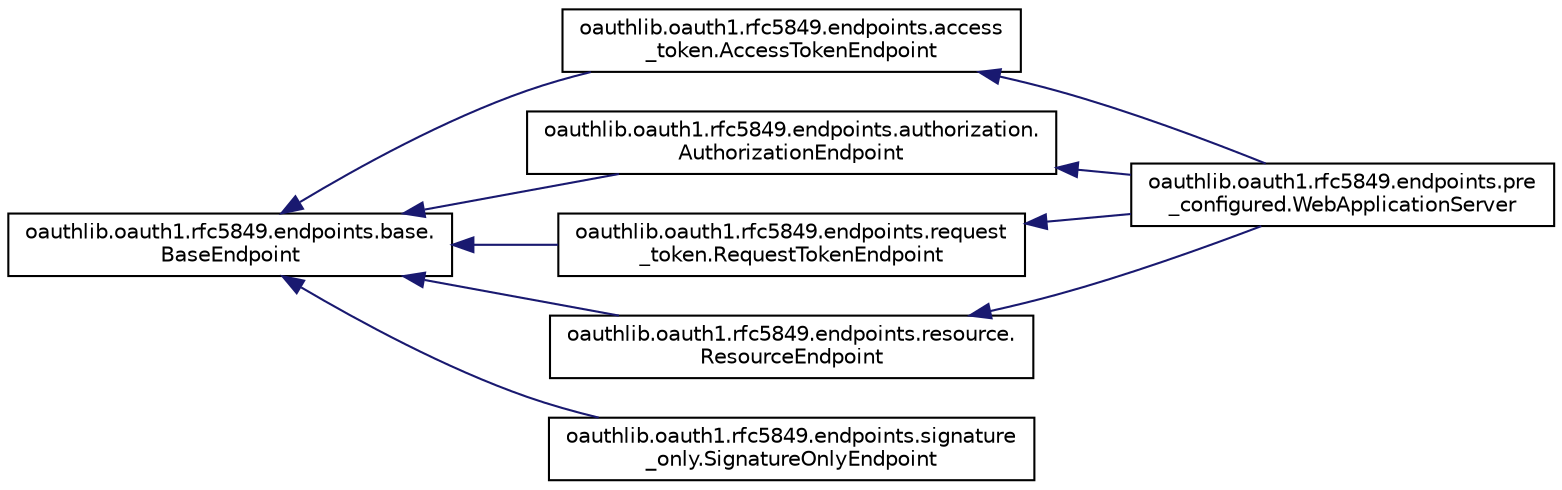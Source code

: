 digraph "Graphical Class Hierarchy"
{
 // LATEX_PDF_SIZE
  edge [fontname="Helvetica",fontsize="10",labelfontname="Helvetica",labelfontsize="10"];
  node [fontname="Helvetica",fontsize="10",shape=record];
  rankdir="LR";
  Node0 [label="oauthlib.oauth1.rfc5849.endpoints.base.\lBaseEndpoint",height=0.2,width=0.4,color="black", fillcolor="white", style="filled",URL="$classoauthlib_1_1oauth1_1_1rfc5849_1_1endpoints_1_1base_1_1BaseEndpoint.html",tooltip=" "];
  Node0 -> Node1 [dir="back",color="midnightblue",fontsize="10",style="solid",fontname="Helvetica"];
  Node1 [label="oauthlib.oauth1.rfc5849.endpoints.access\l_token.AccessTokenEndpoint",height=0.2,width=0.4,color="black", fillcolor="white", style="filled",URL="$classoauthlib_1_1oauth1_1_1rfc5849_1_1endpoints_1_1access__token_1_1AccessTokenEndpoint.html",tooltip=" "];
  Node1 -> Node2 [dir="back",color="midnightblue",fontsize="10",style="solid",fontname="Helvetica"];
  Node2 [label="oauthlib.oauth1.rfc5849.endpoints.pre\l_configured.WebApplicationServer",height=0.2,width=0.4,color="black", fillcolor="white", style="filled",URL="$classoauthlib_1_1oauth1_1_1rfc5849_1_1endpoints_1_1pre__configured_1_1WebApplicationServer.html",tooltip=" "];
  Node0 -> Node3 [dir="back",color="midnightblue",fontsize="10",style="solid",fontname="Helvetica"];
  Node3 [label="oauthlib.oauth1.rfc5849.endpoints.authorization.\lAuthorizationEndpoint",height=0.2,width=0.4,color="black", fillcolor="white", style="filled",URL="$classoauthlib_1_1oauth1_1_1rfc5849_1_1endpoints_1_1authorization_1_1AuthorizationEndpoint.html",tooltip=" "];
  Node3 -> Node2 [dir="back",color="midnightblue",fontsize="10",style="solid",fontname="Helvetica"];
  Node0 -> Node4 [dir="back",color="midnightblue",fontsize="10",style="solid",fontname="Helvetica"];
  Node4 [label="oauthlib.oauth1.rfc5849.endpoints.request\l_token.RequestTokenEndpoint",height=0.2,width=0.4,color="black", fillcolor="white", style="filled",URL="$classoauthlib_1_1oauth1_1_1rfc5849_1_1endpoints_1_1request__token_1_1RequestTokenEndpoint.html",tooltip=" "];
  Node4 -> Node2 [dir="back",color="midnightblue",fontsize="10",style="solid",fontname="Helvetica"];
  Node0 -> Node5 [dir="back",color="midnightblue",fontsize="10",style="solid",fontname="Helvetica"];
  Node5 [label="oauthlib.oauth1.rfc5849.endpoints.resource.\lResourceEndpoint",height=0.2,width=0.4,color="black", fillcolor="white", style="filled",URL="$classoauthlib_1_1oauth1_1_1rfc5849_1_1endpoints_1_1resource_1_1ResourceEndpoint.html",tooltip=" "];
  Node5 -> Node2 [dir="back",color="midnightblue",fontsize="10",style="solid",fontname="Helvetica"];
  Node0 -> Node6 [dir="back",color="midnightblue",fontsize="10",style="solid",fontname="Helvetica"];
  Node6 [label="oauthlib.oauth1.rfc5849.endpoints.signature\l_only.SignatureOnlyEndpoint",height=0.2,width=0.4,color="black", fillcolor="white", style="filled",URL="$classoauthlib_1_1oauth1_1_1rfc5849_1_1endpoints_1_1signature__only_1_1SignatureOnlyEndpoint.html",tooltip=" "];
}
